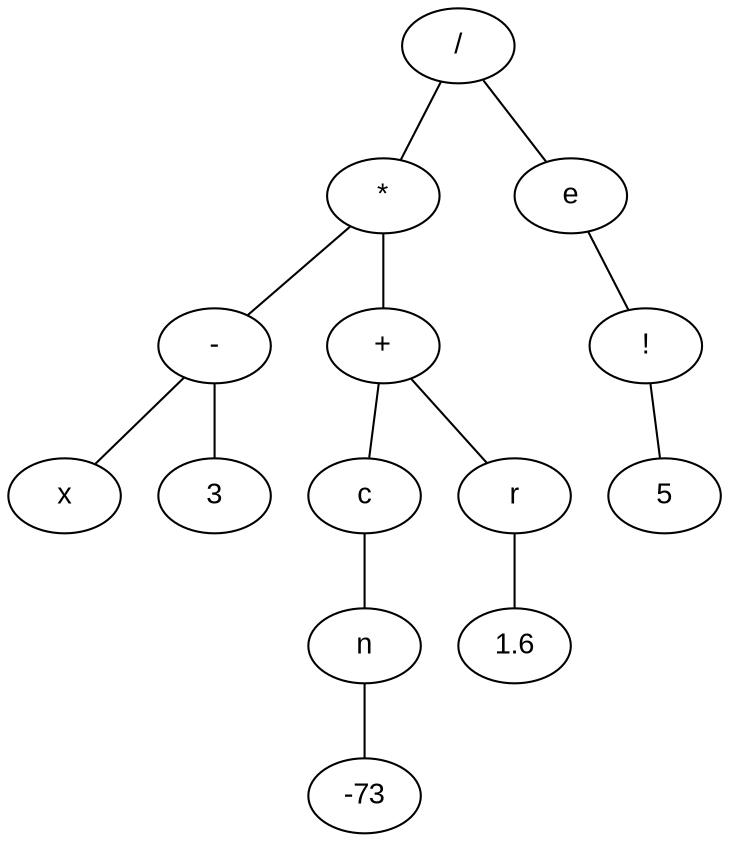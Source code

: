 graph calculus {
	node [ fontname = "Arial"]
	node1 [ label = "/" ]
	node1 -- node2
	node2 [ label = "*" ]
	node2 -- node3
	node3 [ label = "-" ]
	node3 -- node4
	node4 [ label = "x" ]
	node3 -- node5
	node5 [ label = "3" ]
	node2 -- node6
	node6 [ label = "+" ]
	node6 -- node7
	node7 [ label = "c" ]
	node7 -- node8
	node8 [ label = "n" ]
	node8 -- node9
	node9 [ label = "-73" ]
	node6 -- node10
	node10 [ label = "r" ]
	node10 -- node11
	node11 [ label = "1.6" ]
	node1 -- node12
	node12 [ label = "e" ]
	node12 -- node13
	node13 [ label = "!" ]
	node13 -- node14
	node14 [ label = "5" ]
}